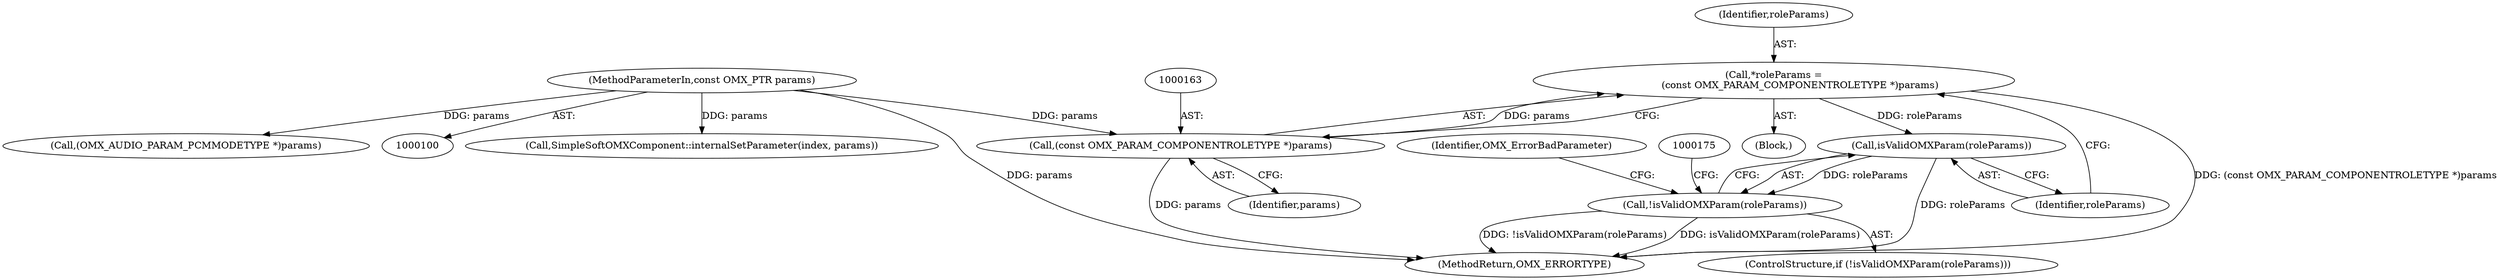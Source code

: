 digraph "0_Android_295c883fe3105b19bcd0f9e07d54c6b589fc5bff_22@pointer" {
"1000160" [label="(Call,*roleParams =\n                 (const OMX_PARAM_COMPONENTROLETYPE *)params)"];
"1000162" [label="(Call,(const OMX_PARAM_COMPONENTROLETYPE *)params)"];
"1000102" [label="(MethodParameterIn,const OMX_PTR params)"];
"1000167" [label="(Call,isValidOMXParam(roleParams))"];
"1000166" [label="(Call,!isValidOMXParam(roleParams))"];
"1000190" [label="(Call,SimpleSoftOMXComponent::internalSetParameter(index, params))"];
"1000193" [label="(MethodReturn,OMX_ERRORTYPE)"];
"1000102" [label="(MethodParameterIn,const OMX_PTR params)"];
"1000162" [label="(Call,(const OMX_PARAM_COMPONENTROLETYPE *)params)"];
"1000164" [label="(Identifier,params)"];
"1000112" [label="(Call,(OMX_AUDIO_PARAM_PCMMODETYPE *)params)"];
"1000158" [label="(Block,)"];
"1000168" [label="(Identifier,roleParams)"];
"1000161" [label="(Identifier,roleParams)"];
"1000167" [label="(Call,isValidOMXParam(roleParams))"];
"1000166" [label="(Call,!isValidOMXParam(roleParams))"];
"1000165" [label="(ControlStructure,if (!isValidOMXParam(roleParams)))"];
"1000171" [label="(Identifier,OMX_ErrorBadParameter)"];
"1000160" [label="(Call,*roleParams =\n                 (const OMX_PARAM_COMPONENTROLETYPE *)params)"];
"1000160" -> "1000158"  [label="AST: "];
"1000160" -> "1000162"  [label="CFG: "];
"1000161" -> "1000160"  [label="AST: "];
"1000162" -> "1000160"  [label="AST: "];
"1000168" -> "1000160"  [label="CFG: "];
"1000160" -> "1000193"  [label="DDG: (const OMX_PARAM_COMPONENTROLETYPE *)params"];
"1000162" -> "1000160"  [label="DDG: params"];
"1000160" -> "1000167"  [label="DDG: roleParams"];
"1000162" -> "1000164"  [label="CFG: "];
"1000163" -> "1000162"  [label="AST: "];
"1000164" -> "1000162"  [label="AST: "];
"1000162" -> "1000193"  [label="DDG: params"];
"1000102" -> "1000162"  [label="DDG: params"];
"1000102" -> "1000100"  [label="AST: "];
"1000102" -> "1000193"  [label="DDG: params"];
"1000102" -> "1000112"  [label="DDG: params"];
"1000102" -> "1000190"  [label="DDG: params"];
"1000167" -> "1000166"  [label="AST: "];
"1000167" -> "1000168"  [label="CFG: "];
"1000168" -> "1000167"  [label="AST: "];
"1000166" -> "1000167"  [label="CFG: "];
"1000167" -> "1000193"  [label="DDG: roleParams"];
"1000167" -> "1000166"  [label="DDG: roleParams"];
"1000166" -> "1000165"  [label="AST: "];
"1000171" -> "1000166"  [label="CFG: "];
"1000175" -> "1000166"  [label="CFG: "];
"1000166" -> "1000193"  [label="DDG: !isValidOMXParam(roleParams)"];
"1000166" -> "1000193"  [label="DDG: isValidOMXParam(roleParams)"];
}
